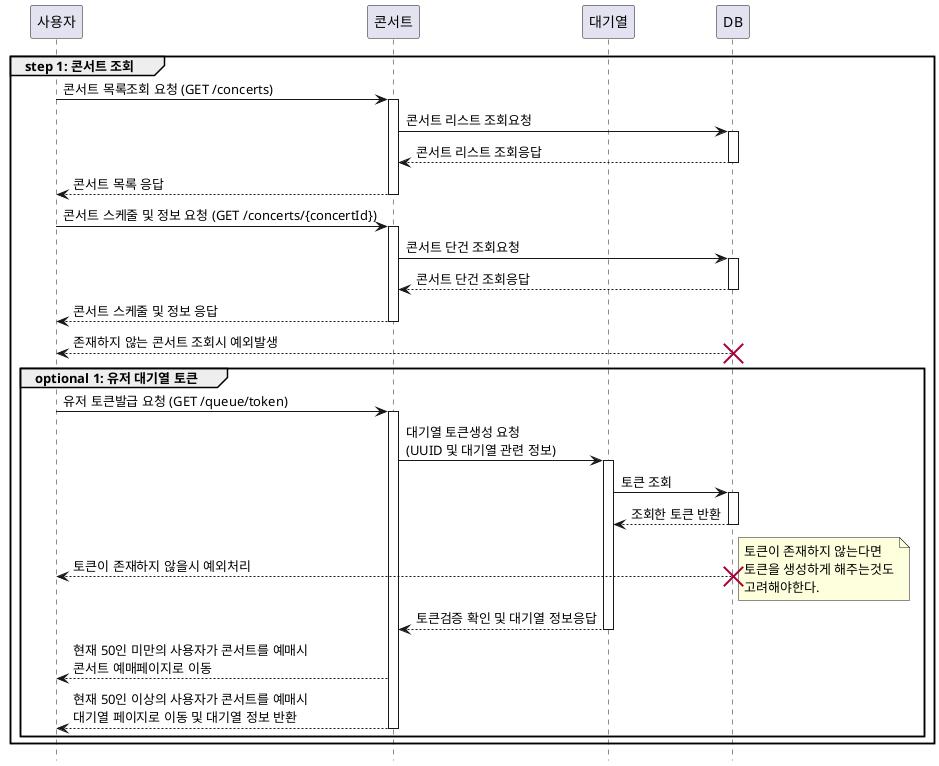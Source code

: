 @startuml

hide footbox

participant "사용자" as 사용자
participant "콘서트" as 콘서트
participant "대기열" as 대기열
participant "DB" as DB

group step 1: 콘서트 조회

    '콘서트 목록 조회
    사용자 -> 콘서트 : 콘서트 목록조회 요청 (GET /concerts)
    activate 콘서트
    콘서트 -> DB : 콘서트 리스트 조회요청
    activate DB
    DB --> 콘서트 : 콘서트 리스트 조회응답
    deactivate DB
    콘서트 --> 사용자 : 콘서트 목록 응답
    deactivate 콘서트

    '콘서트 단일 조회
    사용자 -> 콘서트 : 콘서트 스케줄 및 정보 요청 (GET /concerts/{concertId})
    activate 콘서트
    콘서트 -> DB : 콘서트 단건 조회요청
    activate DB
    DB --> 콘서트 : 콘서트 단건 조회응답
    deactivate DB
    콘서트 --> 사용자 : 콘서트 스케줄 및 정보 응답
    deactivate 콘서트
    DB --> 사용자 : 존재하지 않는 콘서트 조회시 예외발생
    destroy DB

    '대기열 조회
    group optional 1: 유저 대기열 토큰

    사용자 -> 콘서트 : 유저 토큰발급 요청 (GET /queue/token)
    activate 콘서트
    콘서트 -> 대기열 : 대기열 토큰생성 요청 \n(UUID 및 대기열 관련 정보)
    activate 대기열
    대기열 -> DB : 토큰 조회
    activate DB
    DB --> 대기열 : 조회한 토큰 반환
    deactivate DB

    DB --> 사용자 : 토큰이 존재하지 않을시 예외처리
    destroy DB
    note right
        토큰이 존재하지 않는다면
        토큰을 생성하게 해주는것도
        고려해야한다.
    end note

    대기열 --> 콘서트 : 토큰검증 확인 및 대기열 정보응답
    deactivate 대기열
    콘서트 --> 사용자 : 현재 50인 미만의 사용자가 콘서트를 예매시 \n콘서트 예매페이지로 이동

    콘서트 --> 사용자 : 현재 50인 이상의 사용자가 콘서트를 예매시 \n대기열 페이지로 이동 및 대기열 정보 반환
    deactivate 콘서트
    end
end

@enduml